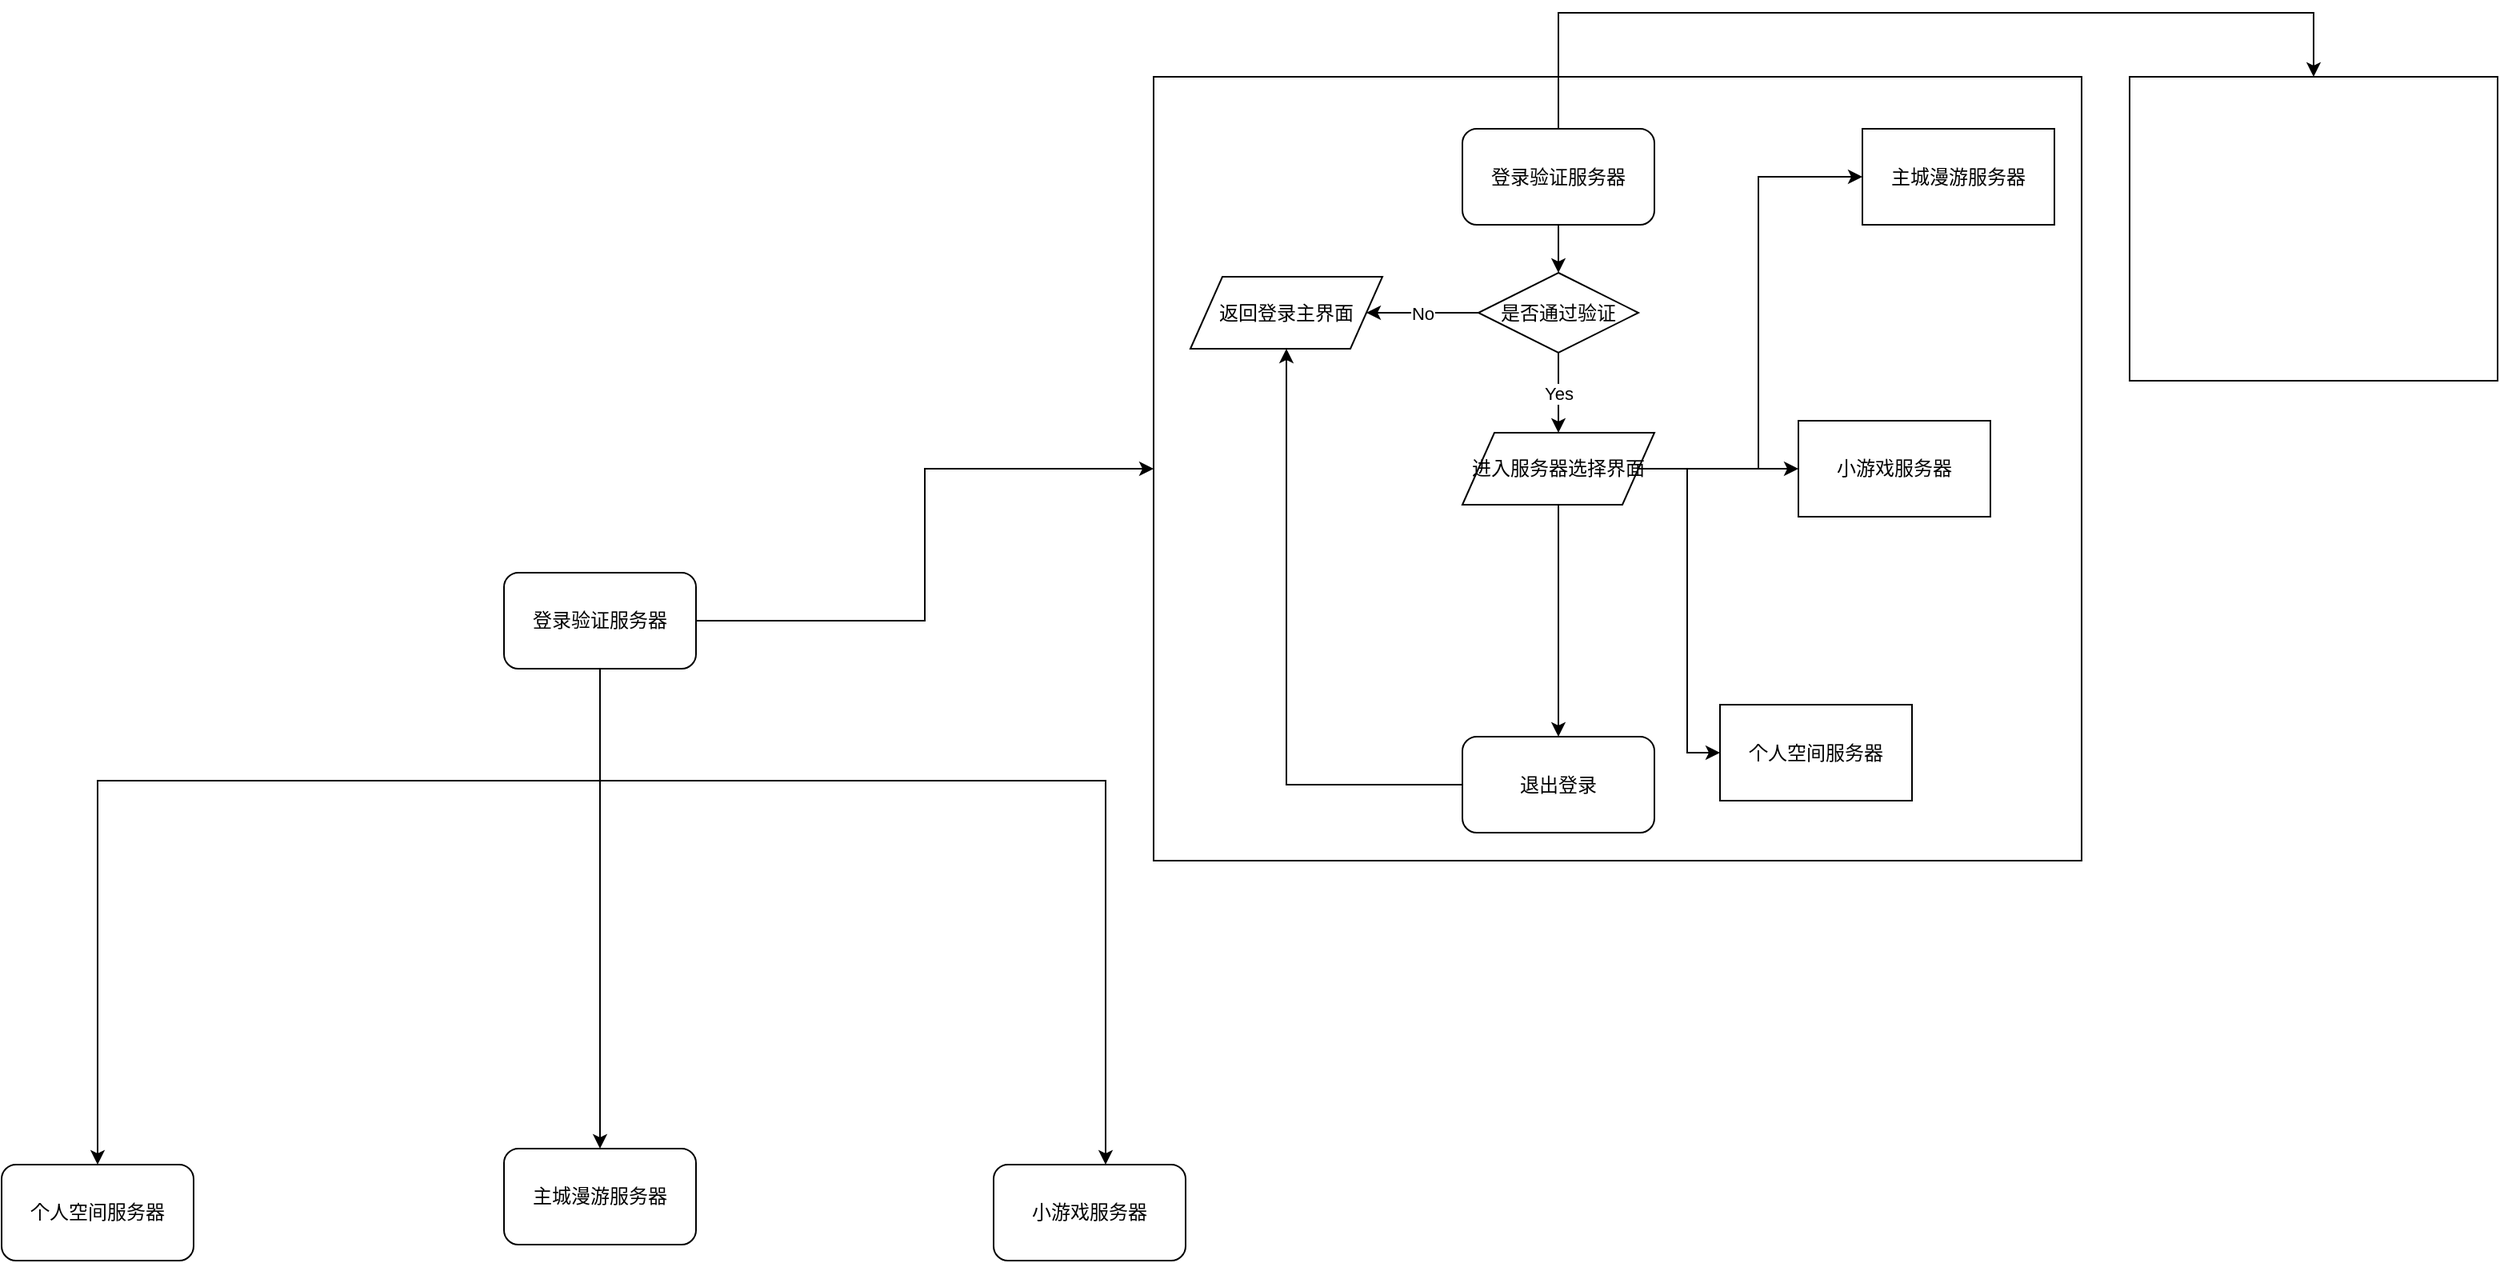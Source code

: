 <mxfile version="21.2.9" type="github">
  <diagram id="C5RBs43oDa-KdzZeNtuy" name="Page-1">
    <mxGraphModel dx="1434" dy="1973" grid="1" gridSize="10" guides="1" tooltips="1" connect="1" arrows="1" fold="1" page="1" pageScale="1" pageWidth="827" pageHeight="1169" math="0" shadow="0">
      <root>
        <mxCell id="WIyWlLk6GJQsqaUBKTNV-0" />
        <mxCell id="WIyWlLk6GJQsqaUBKTNV-1" parent="WIyWlLk6GJQsqaUBKTNV-0" />
        <mxCell id="UToBLGLCTju9AQVIdxid-5" value="" style="edgeStyle=orthogonalEdgeStyle;rounded=0;orthogonalLoop=1;jettySize=auto;html=1;" edge="1" parent="WIyWlLk6GJQsqaUBKTNV-1" source="UToBLGLCTju9AQVIdxid-0" target="UToBLGLCTju9AQVIdxid-4">
          <mxGeometry relative="1" as="geometry">
            <Array as="points">
              <mxPoint x="414" y="200" />
              <mxPoint x="100" y="200" />
            </Array>
          </mxGeometry>
        </mxCell>
        <mxCell id="UToBLGLCTju9AQVIdxid-7" value="" style="edgeStyle=orthogonalEdgeStyle;rounded=0;orthogonalLoop=1;jettySize=auto;html=1;" edge="1" parent="WIyWlLk6GJQsqaUBKTNV-1" source="UToBLGLCTju9AQVIdxid-0" target="UToBLGLCTju9AQVIdxid-6">
          <mxGeometry relative="1" as="geometry" />
        </mxCell>
        <mxCell id="UToBLGLCTju9AQVIdxid-9" value="" style="edgeStyle=orthogonalEdgeStyle;rounded=0;orthogonalLoop=1;jettySize=auto;html=1;" edge="1" parent="WIyWlLk6GJQsqaUBKTNV-1" source="UToBLGLCTju9AQVIdxid-0" target="UToBLGLCTju9AQVIdxid-8">
          <mxGeometry relative="1" as="geometry">
            <Array as="points">
              <mxPoint x="414" y="200" />
              <mxPoint x="730" y="200" />
            </Array>
          </mxGeometry>
        </mxCell>
        <mxCell id="UToBLGLCTju9AQVIdxid-11" value="" style="edgeStyle=orthogonalEdgeStyle;rounded=0;orthogonalLoop=1;jettySize=auto;html=1;entryX=0;entryY=0.5;entryDx=0;entryDy=0;" edge="1" parent="WIyWlLk6GJQsqaUBKTNV-1" source="UToBLGLCTju9AQVIdxid-0" target="UToBLGLCTju9AQVIdxid-12">
          <mxGeometry relative="1" as="geometry">
            <mxPoint x="1030" y="100" as="targetPoint" />
          </mxGeometry>
        </mxCell>
        <mxCell id="UToBLGLCTju9AQVIdxid-0" value="登录验证服务器" style="rounded=1;whiteSpace=wrap;html=1;" vertex="1" parent="WIyWlLk6GJQsqaUBKTNV-1">
          <mxGeometry x="354" y="70" width="120" height="60" as="geometry" />
        </mxCell>
        <mxCell id="UToBLGLCTju9AQVIdxid-12" value="" style="rounded=0;whiteSpace=wrap;html=1;" vertex="1" parent="WIyWlLk6GJQsqaUBKTNV-1">
          <mxGeometry x="760" y="-240" width="580" height="490" as="geometry" />
        </mxCell>
        <mxCell id="UToBLGLCTju9AQVIdxid-4" value="个人空间服务器" style="rounded=1;whiteSpace=wrap;html=1;" vertex="1" parent="WIyWlLk6GJQsqaUBKTNV-1">
          <mxGeometry x="40" y="440" width="120" height="60" as="geometry" />
        </mxCell>
        <mxCell id="UToBLGLCTju9AQVIdxid-6" value="主城漫游服务器" style="rounded=1;whiteSpace=wrap;html=1;" vertex="1" parent="WIyWlLk6GJQsqaUBKTNV-1">
          <mxGeometry x="354" y="430" width="120" height="60" as="geometry" />
        </mxCell>
        <mxCell id="UToBLGLCTju9AQVIdxid-8" value="小游戏服务器" style="rounded=1;whiteSpace=wrap;html=1;" vertex="1" parent="WIyWlLk6GJQsqaUBKTNV-1">
          <mxGeometry x="660" y="440" width="120" height="60" as="geometry" />
        </mxCell>
        <mxCell id="UToBLGLCTju9AQVIdxid-16" value="" style="edgeStyle=orthogonalEdgeStyle;rounded=0;orthogonalLoop=1;jettySize=auto;html=1;" edge="1" parent="WIyWlLk6GJQsqaUBKTNV-1" source="UToBLGLCTju9AQVIdxid-13" target="UToBLGLCTju9AQVIdxid-14">
          <mxGeometry relative="1" as="geometry" />
        </mxCell>
        <mxCell id="UToBLGLCTju9AQVIdxid-52" style="edgeStyle=orthogonalEdgeStyle;rounded=0;orthogonalLoop=1;jettySize=auto;html=1;exitX=0.5;exitY=0;exitDx=0;exitDy=0;entryX=0.5;entryY=0;entryDx=0;entryDy=0;" edge="1" parent="WIyWlLk6GJQsqaUBKTNV-1" source="UToBLGLCTju9AQVIdxid-13" target="UToBLGLCTju9AQVIdxid-48">
          <mxGeometry relative="1" as="geometry">
            <Array as="points">
              <mxPoint x="1013" y="-280" />
              <mxPoint x="1485" y="-280" />
            </Array>
          </mxGeometry>
        </mxCell>
        <mxCell id="UToBLGLCTju9AQVIdxid-13" value="登录验证服务器" style="rounded=1;whiteSpace=wrap;html=1;" vertex="1" parent="WIyWlLk6GJQsqaUBKTNV-1">
          <mxGeometry x="953" y="-207.5" width="120" height="60" as="geometry" />
        </mxCell>
        <mxCell id="UToBLGLCTju9AQVIdxid-18" value="No" style="edgeStyle=orthogonalEdgeStyle;rounded=0;orthogonalLoop=1;jettySize=auto;html=1;" edge="1" parent="WIyWlLk6GJQsqaUBKTNV-1" source="UToBLGLCTju9AQVIdxid-14" target="UToBLGLCTju9AQVIdxid-17">
          <mxGeometry relative="1" as="geometry" />
        </mxCell>
        <mxCell id="UToBLGLCTju9AQVIdxid-25" value="Yes" style="edgeStyle=orthogonalEdgeStyle;rounded=0;orthogonalLoop=1;jettySize=auto;html=1;" edge="1" parent="WIyWlLk6GJQsqaUBKTNV-1" source="UToBLGLCTju9AQVIdxid-14" target="UToBLGLCTju9AQVIdxid-24">
          <mxGeometry relative="1" as="geometry" />
        </mxCell>
        <mxCell id="UToBLGLCTju9AQVIdxid-14" value="是否通过验证" style="rhombus;whiteSpace=wrap;html=1;" vertex="1" parent="WIyWlLk6GJQsqaUBKTNV-1">
          <mxGeometry x="963" y="-117.5" width="100" height="50" as="geometry" />
        </mxCell>
        <mxCell id="UToBLGLCTju9AQVIdxid-17" value="返回登录主界面" style="shape=parallelogram;perimeter=parallelogramPerimeter;whiteSpace=wrap;html=1;fixedSize=1;" vertex="1" parent="WIyWlLk6GJQsqaUBKTNV-1">
          <mxGeometry x="783" y="-115" width="120" height="45" as="geometry" />
        </mxCell>
        <mxCell id="UToBLGLCTju9AQVIdxid-35" value="" style="edgeStyle=orthogonalEdgeStyle;rounded=0;orthogonalLoop=1;jettySize=auto;html=1;" edge="1" parent="WIyWlLk6GJQsqaUBKTNV-1" source="UToBLGLCTju9AQVIdxid-24" target="UToBLGLCTju9AQVIdxid-34">
          <mxGeometry relative="1" as="geometry" />
        </mxCell>
        <mxCell id="UToBLGLCTju9AQVIdxid-40" style="edgeStyle=orthogonalEdgeStyle;rounded=0;orthogonalLoop=1;jettySize=auto;html=1;exitX=1;exitY=0.5;exitDx=0;exitDy=0;entryX=0;entryY=0.5;entryDx=0;entryDy=0;" edge="1" parent="WIyWlLk6GJQsqaUBKTNV-1" source="UToBLGLCTju9AQVIdxid-24" target="UToBLGLCTju9AQVIdxid-26">
          <mxGeometry relative="1" as="geometry" />
        </mxCell>
        <mxCell id="UToBLGLCTju9AQVIdxid-41" style="edgeStyle=orthogonalEdgeStyle;rounded=0;orthogonalLoop=1;jettySize=auto;html=1;exitX=1;exitY=0.5;exitDx=0;exitDy=0;entryX=0;entryY=0.5;entryDx=0;entryDy=0;" edge="1" parent="WIyWlLk6GJQsqaUBKTNV-1" source="UToBLGLCTju9AQVIdxid-24" target="UToBLGLCTju9AQVIdxid-28">
          <mxGeometry relative="1" as="geometry" />
        </mxCell>
        <mxCell id="UToBLGLCTju9AQVIdxid-42" style="edgeStyle=orthogonalEdgeStyle;rounded=0;orthogonalLoop=1;jettySize=auto;html=1;exitX=1;exitY=0.5;exitDx=0;exitDy=0;entryX=0;entryY=0.5;entryDx=0;entryDy=0;" edge="1" parent="WIyWlLk6GJQsqaUBKTNV-1" source="UToBLGLCTju9AQVIdxid-24" target="UToBLGLCTju9AQVIdxid-31">
          <mxGeometry relative="1" as="geometry" />
        </mxCell>
        <mxCell id="UToBLGLCTju9AQVIdxid-24" value="进入服务器选择界面" style="shape=parallelogram;perimeter=parallelogramPerimeter;whiteSpace=wrap;html=1;fixedSize=1;" vertex="1" parent="WIyWlLk6GJQsqaUBKTNV-1">
          <mxGeometry x="953" y="-17.5" width="120" height="45" as="geometry" />
        </mxCell>
        <mxCell id="UToBLGLCTju9AQVIdxid-26" value="小游戏服务器" style="whiteSpace=wrap;html=1;" vertex="1" parent="WIyWlLk6GJQsqaUBKTNV-1">
          <mxGeometry x="1163" y="-25" width="120" height="60" as="geometry" />
        </mxCell>
        <mxCell id="UToBLGLCTju9AQVIdxid-28" value="主城漫游服务器" style="whiteSpace=wrap;html=1;" vertex="1" parent="WIyWlLk6GJQsqaUBKTNV-1">
          <mxGeometry x="1203" y="-207.5" width="120" height="60" as="geometry" />
        </mxCell>
        <mxCell id="UToBLGLCTju9AQVIdxid-31" value="个人空间服务器" style="whiteSpace=wrap;html=1;" vertex="1" parent="WIyWlLk6GJQsqaUBKTNV-1">
          <mxGeometry x="1114" y="152.5" width="120" height="60" as="geometry" />
        </mxCell>
        <mxCell id="UToBLGLCTju9AQVIdxid-39" style="edgeStyle=orthogonalEdgeStyle;rounded=0;orthogonalLoop=1;jettySize=auto;html=1;exitX=0;exitY=0.5;exitDx=0;exitDy=0;entryX=0.5;entryY=1;entryDx=0;entryDy=0;" edge="1" parent="WIyWlLk6GJQsqaUBKTNV-1" source="UToBLGLCTju9AQVIdxid-34" target="UToBLGLCTju9AQVIdxid-17">
          <mxGeometry relative="1" as="geometry" />
        </mxCell>
        <mxCell id="UToBLGLCTju9AQVIdxid-34" value="退出登录" style="rounded=1;whiteSpace=wrap;html=1;" vertex="1" parent="WIyWlLk6GJQsqaUBKTNV-1">
          <mxGeometry x="953" y="172.5" width="120" height="60" as="geometry" />
        </mxCell>
        <mxCell id="UToBLGLCTju9AQVIdxid-48" value="" style="rounded=0;whiteSpace=wrap;html=1;" vertex="1" parent="WIyWlLk6GJQsqaUBKTNV-1">
          <mxGeometry x="1370" y="-240" width="230" height="190" as="geometry" />
        </mxCell>
      </root>
    </mxGraphModel>
  </diagram>
</mxfile>
